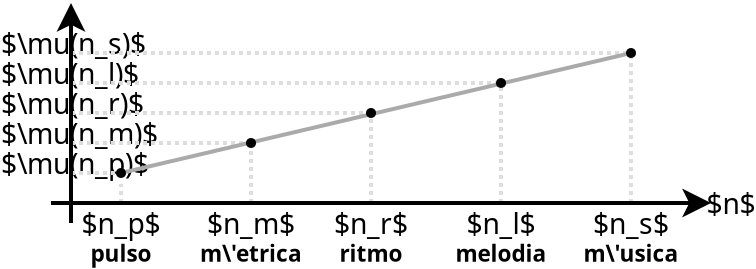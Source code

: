 <?xml version="1.0" encoding="UTF-8"?>
<dia:diagram xmlns:dia="http://www.lysator.liu.se/~alla/dia/">
  <dia:layer name="Segundo plano" visible="true" connectable="true" active="true">
    <dia:object type="Standard - Text" version="1" id="O0">
      <dia:attribute name="obj_pos">
        <dia:point val="3.5,4"/>
      </dia:attribute>
      <dia:attribute name="obj_bb">
        <dia:rectangle val="3.5,3.178;11.635,4.822"/>
      </dia:attribute>
      <dia:attribute name="text">
        <dia:composite type="text">
          <dia:attribute name="string">
            <dia:string>#$\mu(n_p)$#</dia:string>
          </dia:attribute>
          <dia:attribute name="font">
            <dia:font family="sans" style="0" name="Helvetica"/>
          </dia:attribute>
          <dia:attribute name="height">
            <dia:real val="1.764"/>
          </dia:attribute>
          <dia:attribute name="pos">
            <dia:point val="3.5,4.487"/>
          </dia:attribute>
          <dia:attribute name="color">
            <dia:color val="#000000ff"/>
          </dia:attribute>
          <dia:attribute name="alignment">
            <dia:enum val="0"/>
          </dia:attribute>
        </dia:composite>
      </dia:attribute>
      <dia:attribute name="valign">
        <dia:enum val="2"/>
      </dia:attribute>
    </dia:object>
    <dia:object type="Standard - Text" version="1" id="O1">
      <dia:attribute name="obj_pos">
        <dia:point val="3.5,2.5"/>
      </dia:attribute>
      <dia:attribute name="obj_bb">
        <dia:rectangle val="3.5,1.677;12.115,3.322"/>
      </dia:attribute>
      <dia:attribute name="text">
        <dia:composite type="text">
          <dia:attribute name="string">
            <dia:string>#$\mu(n_m)$#</dia:string>
          </dia:attribute>
          <dia:attribute name="font">
            <dia:font family="sans" style="0" name="Helvetica"/>
          </dia:attribute>
          <dia:attribute name="height">
            <dia:real val="1.764"/>
          </dia:attribute>
          <dia:attribute name="pos">
            <dia:point val="3.5,2.987"/>
          </dia:attribute>
          <dia:attribute name="color">
            <dia:color val="#000000ff"/>
          </dia:attribute>
          <dia:attribute name="alignment">
            <dia:enum val="0"/>
          </dia:attribute>
        </dia:composite>
      </dia:attribute>
      <dia:attribute name="valign">
        <dia:enum val="2"/>
      </dia:attribute>
    </dia:object>
    <dia:object type="Standard - Text" version="1" id="O2">
      <dia:attribute name="obj_pos">
        <dia:point val="3.5,1"/>
      </dia:attribute>
      <dia:attribute name="obj_bb">
        <dia:rectangle val="3.5,0.177;11.32,1.823"/>
      </dia:attribute>
      <dia:attribute name="text">
        <dia:composite type="text">
          <dia:attribute name="string">
            <dia:string>#$\mu(n_r)$#</dia:string>
          </dia:attribute>
          <dia:attribute name="font">
            <dia:font family="sans" style="0" name="Helvetica"/>
          </dia:attribute>
          <dia:attribute name="height">
            <dia:real val="1.764"/>
          </dia:attribute>
          <dia:attribute name="pos">
            <dia:point val="3.5,1.488"/>
          </dia:attribute>
          <dia:attribute name="color">
            <dia:color val="#000000ff"/>
          </dia:attribute>
          <dia:attribute name="alignment">
            <dia:enum val="0"/>
          </dia:attribute>
        </dia:composite>
      </dia:attribute>
      <dia:attribute name="valign">
        <dia:enum val="2"/>
      </dia:attribute>
    </dia:object>
    <dia:object type="Standard - Text" version="1" id="O3">
      <dia:attribute name="obj_pos">
        <dia:point val="3.5,-0.5"/>
      </dia:attribute>
      <dia:attribute name="obj_bb">
        <dia:rectangle val="3.5,-1.323;11.133,0.323"/>
      </dia:attribute>
      <dia:attribute name="text">
        <dia:composite type="text">
          <dia:attribute name="string">
            <dia:string>#$\mu(n_l)$#</dia:string>
          </dia:attribute>
          <dia:attribute name="font">
            <dia:font family="sans" style="0" name="Helvetica"/>
          </dia:attribute>
          <dia:attribute name="height">
            <dia:real val="1.764"/>
          </dia:attribute>
          <dia:attribute name="pos">
            <dia:point val="3.5,-0.013"/>
          </dia:attribute>
          <dia:attribute name="color">
            <dia:color val="#000000ff"/>
          </dia:attribute>
          <dia:attribute name="alignment">
            <dia:enum val="0"/>
          </dia:attribute>
        </dia:composite>
      </dia:attribute>
      <dia:attribute name="valign">
        <dia:enum val="2"/>
      </dia:attribute>
    </dia:object>
    <dia:object type="Standard - Text" version="1" id="O4">
      <dia:attribute name="obj_pos">
        <dia:point val="3.5,-2"/>
      </dia:attribute>
      <dia:attribute name="obj_bb">
        <dia:rectangle val="3.5,-2.822;11.475,-1.177"/>
      </dia:attribute>
      <dia:attribute name="text">
        <dia:composite type="text">
          <dia:attribute name="string">
            <dia:string>#$\mu(n_s)$#</dia:string>
          </dia:attribute>
          <dia:attribute name="font">
            <dia:font family="sans" style="0" name="Helvetica"/>
          </dia:attribute>
          <dia:attribute name="height">
            <dia:real val="1.764"/>
          </dia:attribute>
          <dia:attribute name="pos">
            <dia:point val="3.5,-1.512"/>
          </dia:attribute>
          <dia:attribute name="color">
            <dia:color val="#000000ff"/>
          </dia:attribute>
          <dia:attribute name="alignment">
            <dia:enum val="0"/>
          </dia:attribute>
        </dia:composite>
      </dia:attribute>
      <dia:attribute name="valign">
        <dia:enum val="2"/>
      </dia:attribute>
    </dia:object>
    <dia:object type="Standard - Line" version="0" id="O5">
      <dia:attribute name="obj_pos">
        <dia:point val="35,6"/>
      </dia:attribute>
      <dia:attribute name="obj_bb">
        <dia:rectangle val="34.9,-1.35;35.1,6.1"/>
      </dia:attribute>
      <dia:attribute name="conn_endpoints">
        <dia:point val="35,6"/>
        <dia:point val="35,-1.25"/>
      </dia:attribute>
      <dia:attribute name="numcp">
        <dia:int val="1"/>
      </dia:attribute>
      <dia:attribute name="line_color">
        <dia:color val="#ddddddff"/>
      </dia:attribute>
      <dia:attribute name="line_width">
        <dia:real val="0.2"/>
      </dia:attribute>
      <dia:attribute name="line_style">
        <dia:enum val="4"/>
      </dia:attribute>
      <dia:attribute name="dashlength">
        <dia:real val="2.0"/>
      </dia:attribute>
      <dia:connections>
        <dia:connection handle="1" to="O27" connection="8"/>
      </dia:connections>
    </dia:object>
    <dia:object type="Standard - Line" version="0" id="O6">
      <dia:attribute name="obj_pos">
        <dia:point val="28.5,6"/>
      </dia:attribute>
      <dia:attribute name="obj_bb">
        <dia:rectangle val="28.4,0.15;28.6,6.1"/>
      </dia:attribute>
      <dia:attribute name="conn_endpoints">
        <dia:point val="28.5,6"/>
        <dia:point val="28.5,0.25"/>
      </dia:attribute>
      <dia:attribute name="numcp">
        <dia:int val="1"/>
      </dia:attribute>
      <dia:attribute name="line_color">
        <dia:color val="#ddddddff"/>
      </dia:attribute>
      <dia:attribute name="line_width">
        <dia:real val="0.2"/>
      </dia:attribute>
      <dia:attribute name="line_style">
        <dia:enum val="4"/>
      </dia:attribute>
      <dia:attribute name="dashlength">
        <dia:real val="2.0"/>
      </dia:attribute>
      <dia:connections>
        <dia:connection handle="1" to="O26" connection="8"/>
      </dia:connections>
    </dia:object>
    <dia:object type="Standard - Line" version="0" id="O7">
      <dia:attribute name="obj_pos">
        <dia:point val="22,6"/>
      </dia:attribute>
      <dia:attribute name="obj_bb">
        <dia:rectangle val="21.9,1.648;22.1,6.1"/>
      </dia:attribute>
      <dia:attribute name="conn_endpoints">
        <dia:point val="22,6"/>
        <dia:point val="22,1.748"/>
      </dia:attribute>
      <dia:attribute name="numcp">
        <dia:int val="1"/>
      </dia:attribute>
      <dia:attribute name="line_color">
        <dia:color val="#ddddddff"/>
      </dia:attribute>
      <dia:attribute name="line_width">
        <dia:real val="0.2"/>
      </dia:attribute>
      <dia:attribute name="line_style">
        <dia:enum val="4"/>
      </dia:attribute>
      <dia:attribute name="dashlength">
        <dia:real val="2.0"/>
      </dia:attribute>
      <dia:connections>
        <dia:connection handle="1" to="O25" connection="8"/>
      </dia:connections>
    </dia:object>
    <dia:object type="Standard - Line" version="0" id="O8">
      <dia:attribute name="obj_pos">
        <dia:point val="9.5,6"/>
      </dia:attribute>
      <dia:attribute name="obj_bb">
        <dia:rectangle val="9.4,4.95;9.6,6.1"/>
      </dia:attribute>
      <dia:attribute name="conn_endpoints">
        <dia:point val="9.5,6"/>
        <dia:point val="9.5,5.05"/>
      </dia:attribute>
      <dia:attribute name="numcp">
        <dia:int val="1"/>
      </dia:attribute>
      <dia:attribute name="line_color">
        <dia:color val="#ddddddff"/>
      </dia:attribute>
      <dia:attribute name="line_width">
        <dia:real val="0.2"/>
      </dia:attribute>
      <dia:attribute name="line_style">
        <dia:enum val="4"/>
      </dia:attribute>
      <dia:attribute name="dashlength">
        <dia:real val="2.0"/>
      </dia:attribute>
    </dia:object>
    <dia:object type="Standard - Line" version="0" id="O9">
      <dia:attribute name="obj_pos">
        <dia:point val="16,6"/>
      </dia:attribute>
      <dia:attribute name="obj_bb">
        <dia:rectangle val="15.9,3.15;16.1,6.1"/>
      </dia:attribute>
      <dia:attribute name="conn_endpoints">
        <dia:point val="16,6"/>
        <dia:point val="16,3.25"/>
      </dia:attribute>
      <dia:attribute name="numcp">
        <dia:int val="1"/>
      </dia:attribute>
      <dia:attribute name="line_color">
        <dia:color val="#ddddddff"/>
      </dia:attribute>
      <dia:attribute name="line_width">
        <dia:real val="0.2"/>
      </dia:attribute>
      <dia:attribute name="line_style">
        <dia:enum val="4"/>
      </dia:attribute>
      <dia:attribute name="dashlength">
        <dia:real val="2.0"/>
      </dia:attribute>
      <dia:connections>
        <dia:connection handle="1" to="O24" connection="8"/>
      </dia:connections>
    </dia:object>
    <dia:object type="Standard - Line" version="0" id="O10">
      <dia:attribute name="obj_pos">
        <dia:point val="7,-1.5"/>
      </dia:attribute>
      <dia:attribute name="obj_bb">
        <dia:rectangle val="6.9,-1.6;34.85,-1.4"/>
      </dia:attribute>
      <dia:attribute name="conn_endpoints">
        <dia:point val="7,-1.5"/>
        <dia:point val="34.75,-1.5"/>
      </dia:attribute>
      <dia:attribute name="numcp">
        <dia:int val="1"/>
      </dia:attribute>
      <dia:attribute name="line_color">
        <dia:color val="#ddddddff"/>
      </dia:attribute>
      <dia:attribute name="line_width">
        <dia:real val="0.2"/>
      </dia:attribute>
      <dia:attribute name="line_style">
        <dia:enum val="4"/>
      </dia:attribute>
      <dia:attribute name="dashlength">
        <dia:real val="2.0"/>
      </dia:attribute>
      <dia:connections>
        <dia:connection handle="1" to="O27" connection="8"/>
      </dia:connections>
    </dia:object>
    <dia:object type="Standard - Line" version="0" id="O11">
      <dia:attribute name="obj_pos">
        <dia:point val="7,0"/>
      </dia:attribute>
      <dia:attribute name="obj_bb">
        <dia:rectangle val="6.9,-0.1;28.35,0.1"/>
      </dia:attribute>
      <dia:attribute name="conn_endpoints">
        <dia:point val="7,0"/>
        <dia:point val="28.25,1.646e-16"/>
      </dia:attribute>
      <dia:attribute name="numcp">
        <dia:int val="1"/>
      </dia:attribute>
      <dia:attribute name="line_color">
        <dia:color val="#ddddddff"/>
      </dia:attribute>
      <dia:attribute name="line_width">
        <dia:real val="0.2"/>
      </dia:attribute>
      <dia:attribute name="line_style">
        <dia:enum val="4"/>
      </dia:attribute>
      <dia:attribute name="dashlength">
        <dia:real val="2.0"/>
      </dia:attribute>
      <dia:connections>
        <dia:connection handle="1" to="O26" connection="8"/>
      </dia:connections>
    </dia:object>
    <dia:object type="Standard - Line" version="0" id="O12">
      <dia:attribute name="obj_pos">
        <dia:point val="7,1.5"/>
      </dia:attribute>
      <dia:attribute name="obj_bb">
        <dia:rectangle val="6.9,1.4;21.85,1.6"/>
      </dia:attribute>
      <dia:attribute name="conn_endpoints">
        <dia:point val="7,1.5"/>
        <dia:point val="21.75,1.5"/>
      </dia:attribute>
      <dia:attribute name="numcp">
        <dia:int val="1"/>
      </dia:attribute>
      <dia:attribute name="line_color">
        <dia:color val="#ddddddff"/>
      </dia:attribute>
      <dia:attribute name="line_width">
        <dia:real val="0.2"/>
      </dia:attribute>
      <dia:attribute name="line_style">
        <dia:enum val="4"/>
      </dia:attribute>
      <dia:attribute name="dashlength">
        <dia:real val="2.0"/>
      </dia:attribute>
      <dia:connections>
        <dia:connection handle="1" to="O25" connection="8"/>
      </dia:connections>
    </dia:object>
    <dia:object type="Standard - Line" version="0" id="O13">
      <dia:attribute name="obj_pos">
        <dia:point val="7,3"/>
      </dia:attribute>
      <dia:attribute name="obj_bb">
        <dia:rectangle val="6.9,2.9;15.852,3.1"/>
      </dia:attribute>
      <dia:attribute name="conn_endpoints">
        <dia:point val="7,3"/>
        <dia:point val="15.752,3"/>
      </dia:attribute>
      <dia:attribute name="numcp">
        <dia:int val="1"/>
      </dia:attribute>
      <dia:attribute name="line_color">
        <dia:color val="#ddddddff"/>
      </dia:attribute>
      <dia:attribute name="line_width">
        <dia:real val="0.2"/>
      </dia:attribute>
      <dia:attribute name="line_style">
        <dia:enum val="4"/>
      </dia:attribute>
      <dia:attribute name="dashlength">
        <dia:real val="2.0"/>
      </dia:attribute>
      <dia:connections>
        <dia:connection handle="1" to="O24" connection="8"/>
      </dia:connections>
    </dia:object>
    <dia:object type="Standard - Line" version="0" id="O14">
      <dia:attribute name="obj_pos">
        <dia:point val="7,4.5"/>
      </dia:attribute>
      <dia:attribute name="obj_bb">
        <dia:rectangle val="6.9,4.4;9.35,4.6"/>
      </dia:attribute>
      <dia:attribute name="conn_endpoints">
        <dia:point val="7,4.5"/>
        <dia:point val="9.25,4.5"/>
      </dia:attribute>
      <dia:attribute name="numcp">
        <dia:int val="1"/>
      </dia:attribute>
      <dia:attribute name="line_color">
        <dia:color val="#ddddddff"/>
      </dia:attribute>
      <dia:attribute name="line_width">
        <dia:real val="0.2"/>
      </dia:attribute>
      <dia:attribute name="line_style">
        <dia:enum val="4"/>
      </dia:attribute>
      <dia:attribute name="dashlength">
        <dia:real val="2.0"/>
      </dia:attribute>
      <dia:connections>
        <dia:connection handle="1" to="O23" connection="8"/>
      </dia:connections>
    </dia:object>
    <dia:object type="Standard - Text" version="1" id="O15">
      <dia:attribute name="obj_pos">
        <dia:point val="9.5,8.5"/>
      </dia:attribute>
      <dia:attribute name="obj_bb">
        <dia:rectangle val="7.777,7.841;11.223,9.159"/>
      </dia:attribute>
      <dia:attribute name="text">
        <dia:composite type="text">
          <dia:attribute name="string">
            <dia:string>#pulso#</dia:string>
          </dia:attribute>
          <dia:attribute name="font">
            <dia:font family="sans" style="80" name="Helvetica-Bold"/>
          </dia:attribute>
          <dia:attribute name="height">
            <dia:real val="1.411"/>
          </dia:attribute>
          <dia:attribute name="pos">
            <dia:point val="9.5,8.891"/>
          </dia:attribute>
          <dia:attribute name="color">
            <dia:color val="#000000ff"/>
          </dia:attribute>
          <dia:attribute name="alignment">
            <dia:enum val="1"/>
          </dia:attribute>
        </dia:composite>
      </dia:attribute>
      <dia:attribute name="valign">
        <dia:enum val="2"/>
      </dia:attribute>
    </dia:object>
    <dia:object type="Standard - Text" version="1" id="O16">
      <dia:attribute name="obj_pos">
        <dia:point val="16,8.5"/>
      </dia:attribute>
      <dia:attribute name="obj_bb">
        <dia:rectangle val="13.191,7.841;18.809,9.159"/>
      </dia:attribute>
      <dia:attribute name="text">
        <dia:composite type="text">
          <dia:attribute name="string">
            <dia:string>#m\'etrica#</dia:string>
          </dia:attribute>
          <dia:attribute name="font">
            <dia:font family="sans" style="80" name="Helvetica-Bold"/>
          </dia:attribute>
          <dia:attribute name="height">
            <dia:real val="1.411"/>
          </dia:attribute>
          <dia:attribute name="pos">
            <dia:point val="16,8.891"/>
          </dia:attribute>
          <dia:attribute name="color">
            <dia:color val="#000000ff"/>
          </dia:attribute>
          <dia:attribute name="alignment">
            <dia:enum val="1"/>
          </dia:attribute>
        </dia:composite>
      </dia:attribute>
      <dia:attribute name="valign">
        <dia:enum val="2"/>
      </dia:attribute>
    </dia:object>
    <dia:object type="Standard - Text" version="1" id="O17">
      <dia:attribute name="obj_pos">
        <dia:point val="22,8.5"/>
      </dia:attribute>
      <dia:attribute name="obj_bb">
        <dia:rectangle val="20.281,7.841;23.719,9.159"/>
      </dia:attribute>
      <dia:attribute name="text">
        <dia:composite type="text">
          <dia:attribute name="string">
            <dia:string>#ritmo#</dia:string>
          </dia:attribute>
          <dia:attribute name="font">
            <dia:font family="sans" style="80" name="Helvetica-Bold"/>
          </dia:attribute>
          <dia:attribute name="height">
            <dia:real val="1.411"/>
          </dia:attribute>
          <dia:attribute name="pos">
            <dia:point val="22,8.891"/>
          </dia:attribute>
          <dia:attribute name="color">
            <dia:color val="#000000ff"/>
          </dia:attribute>
          <dia:attribute name="alignment">
            <dia:enum val="1"/>
          </dia:attribute>
        </dia:composite>
      </dia:attribute>
      <dia:attribute name="valign">
        <dia:enum val="2"/>
      </dia:attribute>
    </dia:object>
    <dia:object type="Standard - Text" version="1" id="O18">
      <dia:attribute name="obj_pos">
        <dia:point val="28.5,8.5"/>
      </dia:attribute>
      <dia:attribute name="obj_bb">
        <dia:rectangle val="25.969,7.841;31.031,9.159"/>
      </dia:attribute>
      <dia:attribute name="text">
        <dia:composite type="text">
          <dia:attribute name="string">
            <dia:string>#melodia#</dia:string>
          </dia:attribute>
          <dia:attribute name="font">
            <dia:font family="sans" style="80" name="Helvetica-Bold"/>
          </dia:attribute>
          <dia:attribute name="height">
            <dia:real val="1.411"/>
          </dia:attribute>
          <dia:attribute name="pos">
            <dia:point val="28.5,8.891"/>
          </dia:attribute>
          <dia:attribute name="color">
            <dia:color val="#000000ff"/>
          </dia:attribute>
          <dia:attribute name="alignment">
            <dia:enum val="1"/>
          </dia:attribute>
        </dia:composite>
      </dia:attribute>
      <dia:attribute name="valign">
        <dia:enum val="2"/>
      </dia:attribute>
    </dia:object>
    <dia:object type="Standard - Text" version="1" id="O19">
      <dia:attribute name="obj_pos">
        <dia:point val="35,8.5"/>
      </dia:attribute>
      <dia:attribute name="obj_bb">
        <dia:rectangle val="32.385,7.841;37.615,9.159"/>
      </dia:attribute>
      <dia:attribute name="text">
        <dia:composite type="text">
          <dia:attribute name="string">
            <dia:string>#m\'usica#</dia:string>
          </dia:attribute>
          <dia:attribute name="font">
            <dia:font family="sans" style="80" name="Helvetica-Bold"/>
          </dia:attribute>
          <dia:attribute name="height">
            <dia:real val="1.411"/>
          </dia:attribute>
          <dia:attribute name="pos">
            <dia:point val="35,8.891"/>
          </dia:attribute>
          <dia:attribute name="color">
            <dia:color val="#000000ff"/>
          </dia:attribute>
          <dia:attribute name="alignment">
            <dia:enum val="1"/>
          </dia:attribute>
        </dia:composite>
      </dia:attribute>
      <dia:attribute name="valign">
        <dia:enum val="2"/>
      </dia:attribute>
    </dia:object>
    <dia:object type="Standard - Line" version="0" id="O20">
      <dia:attribute name="obj_pos">
        <dia:point val="6,6"/>
      </dia:attribute>
      <dia:attribute name="obj_bb">
        <dia:rectangle val="5.9,5.276;39.1,6.724"/>
      </dia:attribute>
      <dia:attribute name="conn_endpoints">
        <dia:point val="6,6"/>
        <dia:point val="39,6"/>
      </dia:attribute>
      <dia:attribute name="numcp">
        <dia:int val="1"/>
      </dia:attribute>
      <dia:attribute name="line_width">
        <dia:real val="0.2"/>
      </dia:attribute>
      <dia:attribute name="end_arrow">
        <dia:enum val="22"/>
      </dia:attribute>
      <dia:attribute name="end_arrow_length">
        <dia:real val="1.0"/>
      </dia:attribute>
      <dia:attribute name="end_arrow_width">
        <dia:real val="1.0"/>
      </dia:attribute>
    </dia:object>
    <dia:object type="Standard - Line" version="0" id="O21">
      <dia:attribute name="obj_pos">
        <dia:point val="7,7"/>
      </dia:attribute>
      <dia:attribute name="obj_bb">
        <dia:rectangle val="6.276,-4.1;7.724,7.1"/>
      </dia:attribute>
      <dia:attribute name="conn_endpoints">
        <dia:point val="7,7"/>
        <dia:point val="7,-4"/>
      </dia:attribute>
      <dia:attribute name="numcp">
        <dia:int val="1"/>
      </dia:attribute>
      <dia:attribute name="line_width">
        <dia:real val="0.2"/>
      </dia:attribute>
      <dia:attribute name="end_arrow">
        <dia:enum val="22"/>
      </dia:attribute>
      <dia:attribute name="end_arrow_length">
        <dia:real val="1.0"/>
      </dia:attribute>
      <dia:attribute name="end_arrow_width">
        <dia:real val="1.0"/>
      </dia:attribute>
    </dia:object>
    <dia:object type="Standard - Line" version="0" id="O22">
      <dia:attribute name="obj_pos">
        <dia:point val="9.743,4.443"/>
      </dia:attribute>
      <dia:attribute name="obj_bb">
        <dia:rectangle val="9.623,-1.563;34.877,4.563"/>
      </dia:attribute>
      <dia:attribute name="conn_endpoints">
        <dia:point val="9.743,4.443"/>
        <dia:point val="34.757,-1.443"/>
      </dia:attribute>
      <dia:attribute name="numcp">
        <dia:int val="1"/>
      </dia:attribute>
      <dia:attribute name="line_color">
        <dia:color val="#aaaaaaff"/>
      </dia:attribute>
      <dia:attribute name="line_width">
        <dia:real val="0.2"/>
      </dia:attribute>
      <dia:connections>
        <dia:connection handle="0" to="O23" connection="8"/>
        <dia:connection handle="1" to="O27" connection="8"/>
      </dia:connections>
    </dia:object>
    <dia:object type="Standard - Ellipse" version="0" id="O23">
      <dia:attribute name="obj_pos">
        <dia:point val="9.3,4.3"/>
      </dia:attribute>
      <dia:attribute name="obj_bb">
        <dia:rectangle val="9.25,4.25;9.75,4.75"/>
      </dia:attribute>
      <dia:attribute name="elem_corner">
        <dia:point val="9.3,4.3"/>
      </dia:attribute>
      <dia:attribute name="elem_width">
        <dia:real val="0.4"/>
      </dia:attribute>
      <dia:attribute name="elem_height">
        <dia:real val="0.4"/>
      </dia:attribute>
      <dia:attribute name="inner_color">
        <dia:color val="#000000ff"/>
      </dia:attribute>
    </dia:object>
    <dia:object type="Standard - Ellipse" version="0" id="O24">
      <dia:attribute name="obj_pos">
        <dia:point val="15.8,2.8"/>
      </dia:attribute>
      <dia:attribute name="obj_bb">
        <dia:rectangle val="15.75,2.75;16.25,3.25"/>
      </dia:attribute>
      <dia:attribute name="elem_corner">
        <dia:point val="15.8,2.8"/>
      </dia:attribute>
      <dia:attribute name="elem_width">
        <dia:real val="0.4"/>
      </dia:attribute>
      <dia:attribute name="elem_height">
        <dia:real val="0.4"/>
      </dia:attribute>
      <dia:attribute name="inner_color">
        <dia:color val="#000000ff"/>
      </dia:attribute>
    </dia:object>
    <dia:object type="Standard - Ellipse" version="0" id="O25">
      <dia:attribute name="obj_pos">
        <dia:point val="21.8,1.3"/>
      </dia:attribute>
      <dia:attribute name="obj_bb">
        <dia:rectangle val="21.75,1.25;22.25,1.75"/>
      </dia:attribute>
      <dia:attribute name="elem_corner">
        <dia:point val="21.8,1.3"/>
      </dia:attribute>
      <dia:attribute name="elem_width">
        <dia:real val="0.4"/>
      </dia:attribute>
      <dia:attribute name="elem_height">
        <dia:real val="0.4"/>
      </dia:attribute>
      <dia:attribute name="inner_color">
        <dia:color val="#000000ff"/>
      </dia:attribute>
    </dia:object>
    <dia:object type="Standard - Ellipse" version="0" id="O26">
      <dia:attribute name="obj_pos">
        <dia:point val="28.3,-0.2"/>
      </dia:attribute>
      <dia:attribute name="obj_bb">
        <dia:rectangle val="28.25,-0.25;28.75,0.25"/>
      </dia:attribute>
      <dia:attribute name="elem_corner">
        <dia:point val="28.3,-0.2"/>
      </dia:attribute>
      <dia:attribute name="elem_width">
        <dia:real val="0.4"/>
      </dia:attribute>
      <dia:attribute name="elem_height">
        <dia:real val="0.4"/>
      </dia:attribute>
      <dia:attribute name="inner_color">
        <dia:color val="#000000ff"/>
      </dia:attribute>
    </dia:object>
    <dia:object type="Standard - Ellipse" version="0" id="O27">
      <dia:attribute name="obj_pos">
        <dia:point val="34.8,-1.7"/>
      </dia:attribute>
      <dia:attribute name="obj_bb">
        <dia:rectangle val="34.75,-1.75;35.25,-1.25"/>
      </dia:attribute>
      <dia:attribute name="elem_corner">
        <dia:point val="34.8,-1.7"/>
      </dia:attribute>
      <dia:attribute name="elem_width">
        <dia:real val="0.4"/>
      </dia:attribute>
      <dia:attribute name="elem_height">
        <dia:real val="0.4"/>
      </dia:attribute>
      <dia:attribute name="inner_color">
        <dia:color val="#000000ff"/>
      </dia:attribute>
    </dia:object>
    <dia:object type="Standard - Text" version="1" id="O28">
      <dia:attribute name="obj_pos">
        <dia:point val="40,6"/>
      </dia:attribute>
      <dia:attribute name="obj_bb">
        <dia:rectangle val="38.655,5.178;41.345,6.822"/>
      </dia:attribute>
      <dia:attribute name="text">
        <dia:composite type="text">
          <dia:attribute name="string">
            <dia:string>#$n$#</dia:string>
          </dia:attribute>
          <dia:attribute name="font">
            <dia:font family="sans" style="0" name="Helvetica"/>
          </dia:attribute>
          <dia:attribute name="height">
            <dia:real val="1.764"/>
          </dia:attribute>
          <dia:attribute name="pos">
            <dia:point val="40,6.487"/>
          </dia:attribute>
          <dia:attribute name="color">
            <dia:color val="#000000ff"/>
          </dia:attribute>
          <dia:attribute name="alignment">
            <dia:enum val="1"/>
          </dia:attribute>
        </dia:composite>
      </dia:attribute>
      <dia:attribute name="valign">
        <dia:enum val="2"/>
      </dia:attribute>
    </dia:object>
    <dia:object type="Standard - Text" version="1" id="O29">
      <dia:attribute name="obj_pos">
        <dia:point val="9.5,7"/>
      </dia:attribute>
      <dia:attribute name="obj_bb">
        <dia:rectangle val="7.355,6.178;11.645,7.822"/>
      </dia:attribute>
      <dia:attribute name="text">
        <dia:composite type="text">
          <dia:attribute name="string">
            <dia:string>#$n_p$#</dia:string>
          </dia:attribute>
          <dia:attribute name="font">
            <dia:font family="sans" style="0" name="Helvetica"/>
          </dia:attribute>
          <dia:attribute name="height">
            <dia:real val="1.764"/>
          </dia:attribute>
          <dia:attribute name="pos">
            <dia:point val="9.5,7.487"/>
          </dia:attribute>
          <dia:attribute name="color">
            <dia:color val="#000000ff"/>
          </dia:attribute>
          <dia:attribute name="alignment">
            <dia:enum val="1"/>
          </dia:attribute>
        </dia:composite>
      </dia:attribute>
      <dia:attribute name="valign">
        <dia:enum val="2"/>
      </dia:attribute>
    </dia:object>
    <dia:object type="Standard - Text" version="1" id="O30">
      <dia:attribute name="obj_pos">
        <dia:point val="16,7"/>
      </dia:attribute>
      <dia:attribute name="obj_bb">
        <dia:rectangle val="13.615,6.178;18.385,7.822"/>
      </dia:attribute>
      <dia:attribute name="text">
        <dia:composite type="text">
          <dia:attribute name="string">
            <dia:string>#$n_m$#</dia:string>
          </dia:attribute>
          <dia:attribute name="font">
            <dia:font family="sans" style="0" name="Helvetica"/>
          </dia:attribute>
          <dia:attribute name="height">
            <dia:real val="1.764"/>
          </dia:attribute>
          <dia:attribute name="pos">
            <dia:point val="16,7.487"/>
          </dia:attribute>
          <dia:attribute name="color">
            <dia:color val="#000000ff"/>
          </dia:attribute>
          <dia:attribute name="alignment">
            <dia:enum val="1"/>
          </dia:attribute>
        </dia:composite>
      </dia:attribute>
      <dia:attribute name="valign">
        <dia:enum val="2"/>
      </dia:attribute>
    </dia:object>
    <dia:object type="Standard - Text" version="1" id="O31">
      <dia:attribute name="obj_pos">
        <dia:point val="22,7"/>
      </dia:attribute>
      <dia:attribute name="obj_bb">
        <dia:rectangle val="20.012,6.178;23.988,7.822"/>
      </dia:attribute>
      <dia:attribute name="text">
        <dia:composite type="text">
          <dia:attribute name="string">
            <dia:string>#$n_r$#</dia:string>
          </dia:attribute>
          <dia:attribute name="font">
            <dia:font family="sans" style="0" name="Helvetica"/>
          </dia:attribute>
          <dia:attribute name="height">
            <dia:real val="1.764"/>
          </dia:attribute>
          <dia:attribute name="pos">
            <dia:point val="22,7.487"/>
          </dia:attribute>
          <dia:attribute name="color">
            <dia:color val="#000000ff"/>
          </dia:attribute>
          <dia:attribute name="alignment">
            <dia:enum val="1"/>
          </dia:attribute>
        </dia:composite>
      </dia:attribute>
      <dia:attribute name="valign">
        <dia:enum val="2"/>
      </dia:attribute>
    </dia:object>
    <dia:object type="Standard - Text" version="1" id="O32">
      <dia:attribute name="obj_pos">
        <dia:point val="28.5,7"/>
      </dia:attribute>
      <dia:attribute name="obj_bb">
        <dia:rectangle val="26.606,6.178;30.394,7.822"/>
      </dia:attribute>
      <dia:attribute name="text">
        <dia:composite type="text">
          <dia:attribute name="string">
            <dia:string>#$n_l$#</dia:string>
          </dia:attribute>
          <dia:attribute name="font">
            <dia:font family="sans" style="0" name="Helvetica"/>
          </dia:attribute>
          <dia:attribute name="height">
            <dia:real val="1.764"/>
          </dia:attribute>
          <dia:attribute name="pos">
            <dia:point val="28.5,7.487"/>
          </dia:attribute>
          <dia:attribute name="color">
            <dia:color val="#000000ff"/>
          </dia:attribute>
          <dia:attribute name="alignment">
            <dia:enum val="1"/>
          </dia:attribute>
        </dia:composite>
      </dia:attribute>
      <dia:attribute name="valign">
        <dia:enum val="2"/>
      </dia:attribute>
    </dia:object>
    <dia:object type="Standard - Text" version="1" id="O33">
      <dia:attribute name="obj_pos">
        <dia:point val="35,7"/>
      </dia:attribute>
      <dia:attribute name="obj_bb">
        <dia:rectangle val="32.935,6.178;37.065,7.822"/>
      </dia:attribute>
      <dia:attribute name="text">
        <dia:composite type="text">
          <dia:attribute name="string">
            <dia:string>#$n_s$#</dia:string>
          </dia:attribute>
          <dia:attribute name="font">
            <dia:font family="sans" style="0" name="Helvetica"/>
          </dia:attribute>
          <dia:attribute name="height">
            <dia:real val="1.764"/>
          </dia:attribute>
          <dia:attribute name="pos">
            <dia:point val="35,7.487"/>
          </dia:attribute>
          <dia:attribute name="color">
            <dia:color val="#000000ff"/>
          </dia:attribute>
          <dia:attribute name="alignment">
            <dia:enum val="1"/>
          </dia:attribute>
        </dia:composite>
      </dia:attribute>
      <dia:attribute name="valign">
        <dia:enum val="2"/>
      </dia:attribute>
    </dia:object>
  </dia:layer>
</dia:diagram>
